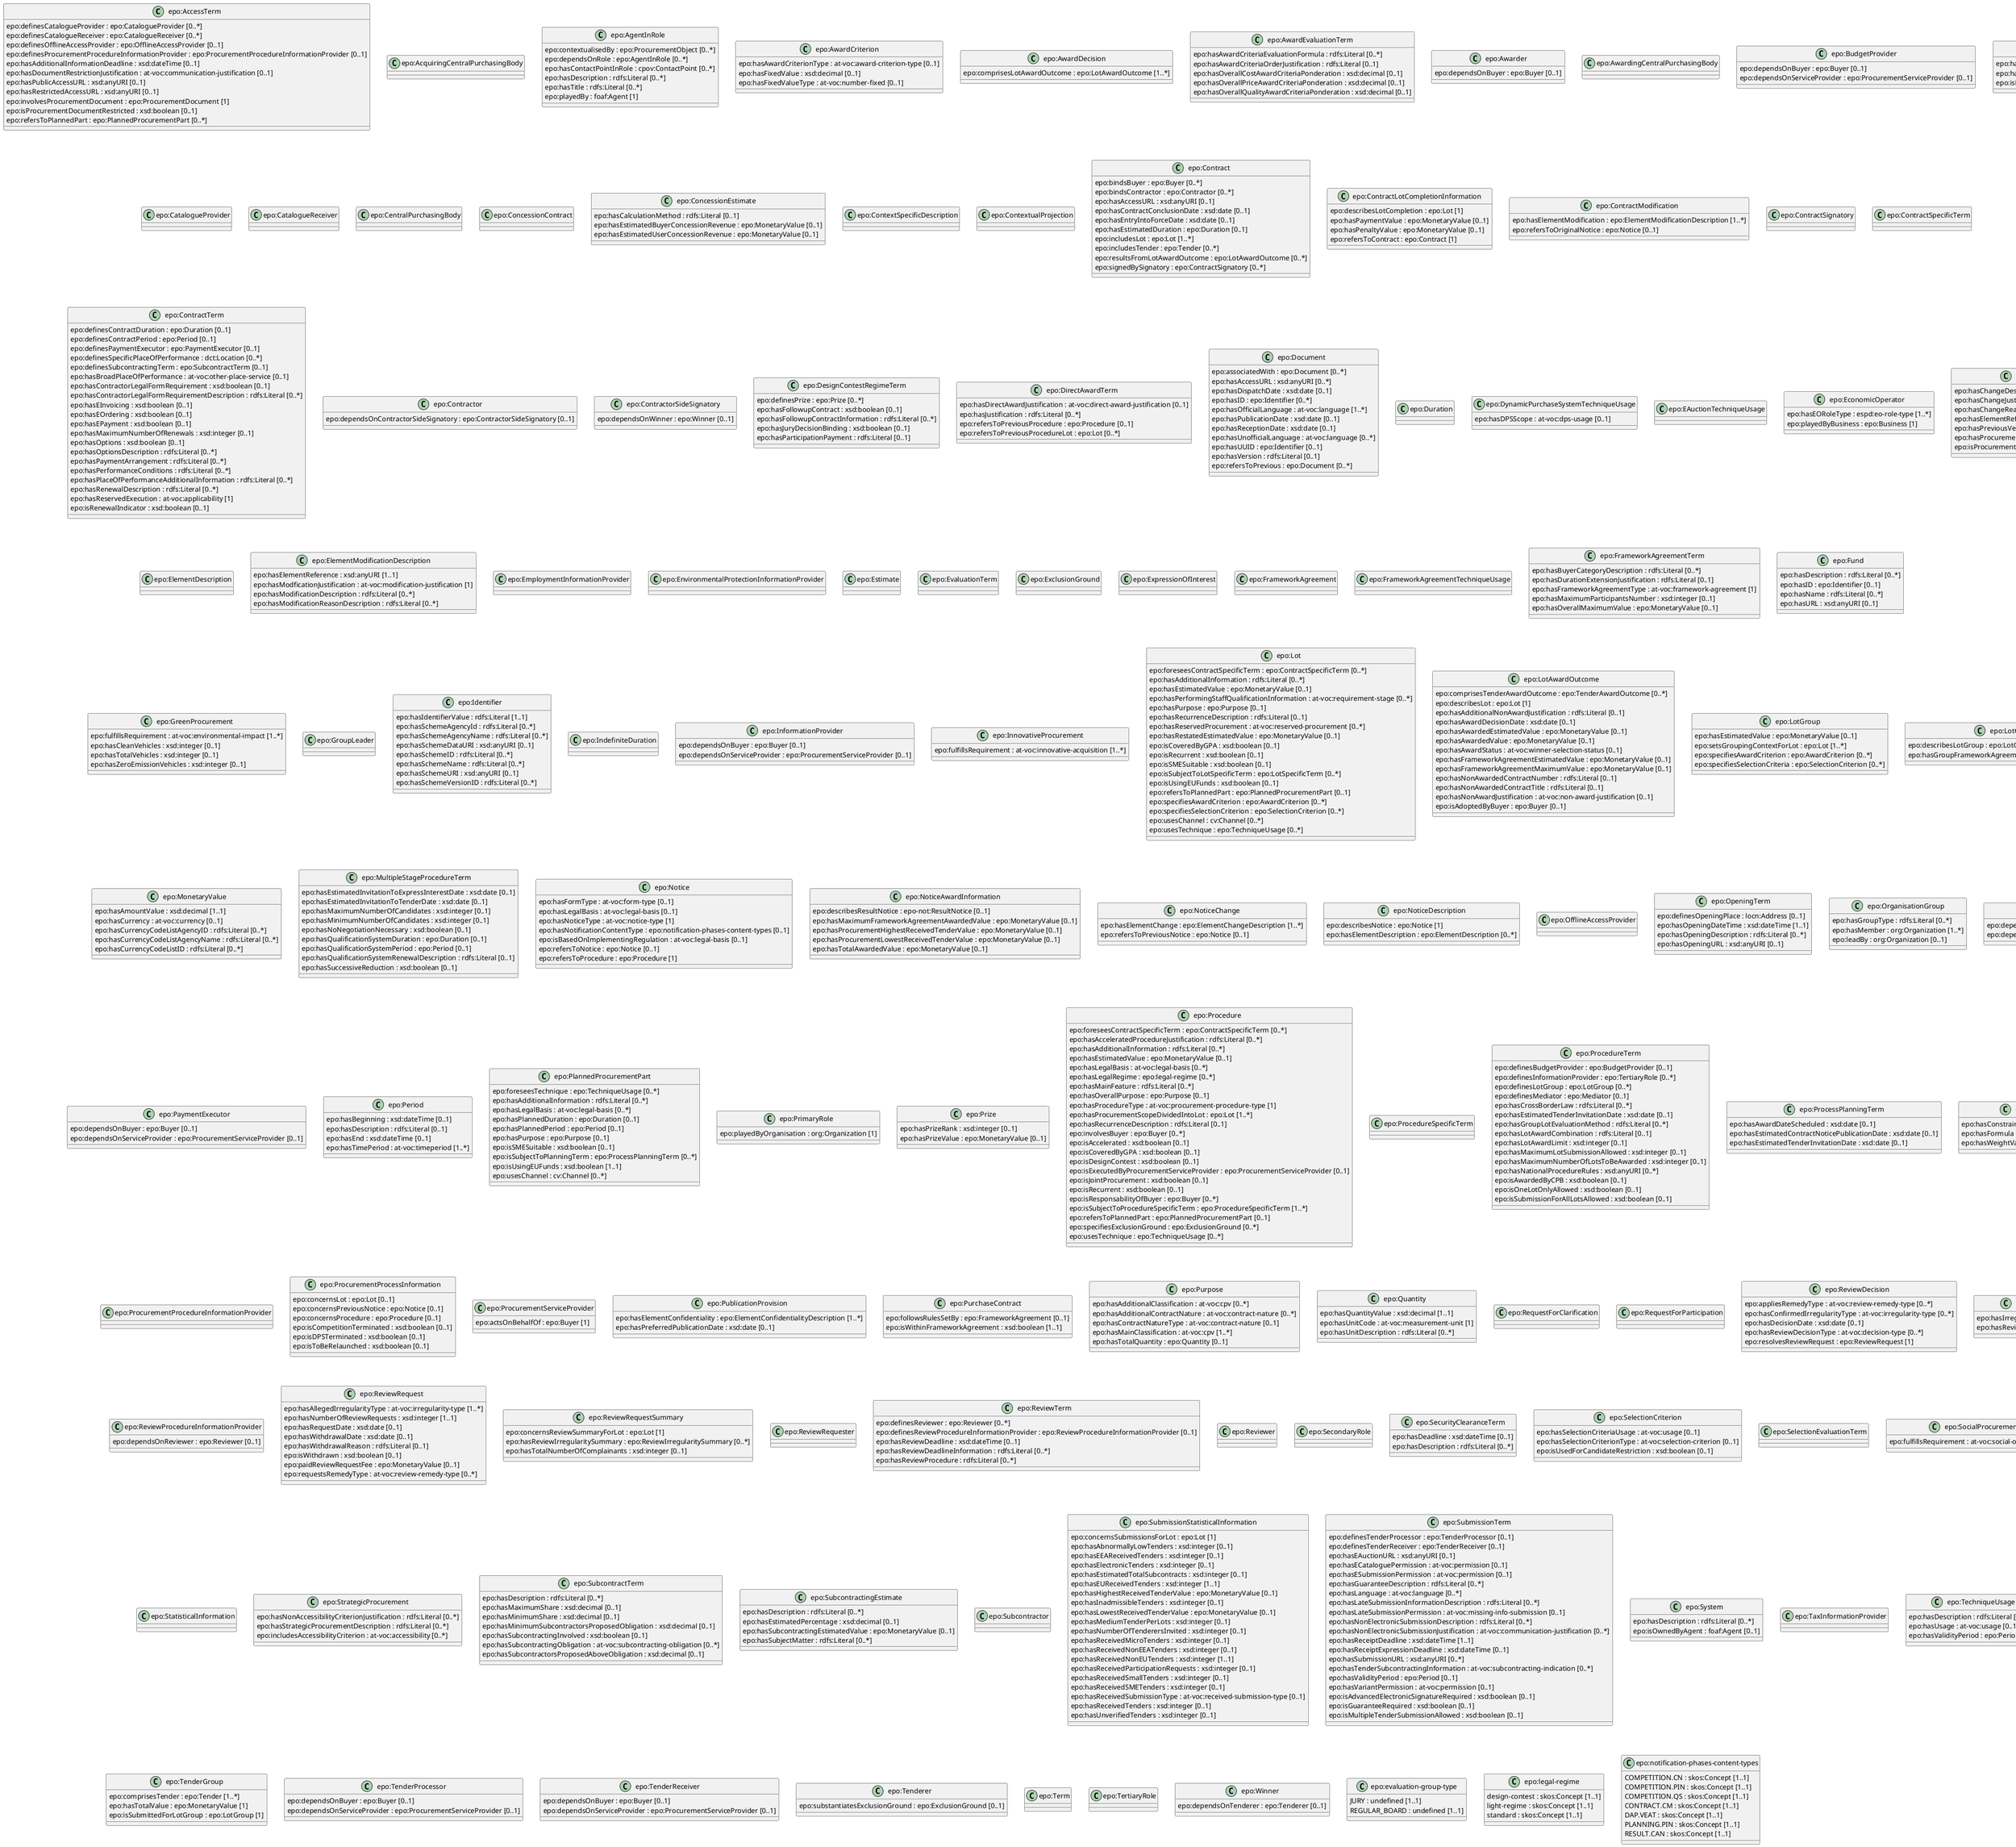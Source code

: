 
@startuml
class "epo:AccessTerm" {
  epo:definesCatalogueProvider : epo:CatalogueProvider [0..*]
  epo:definesCatalogueReceiver : epo:CatalogueReceiver [0..*]
  epo:definesOfflineAccessProvider : epo:OfflineAccessProvider [0..1]
  epo:definesProcurementProcedureInformationProvider : epo:ProcurementProcedureInformationProvider [0..1]
  epo:hasAdditionalInformationDeadline : xsd:dateTime [0..1]
  epo:hasDocumentRestrictionJustification : at-voc:communication-justification [0..1]
  epo:hasPublicAccessURL : xsd:anyURI [0..1]
  epo:hasRestrictedAccessURL : xsd:anyURI [0..1]
  epo:involvesProcurementDocument : epo:ProcurementDocument [1]
  epo:isProcurementDocumentRestricted : xsd:boolean [0..1]
  epo:refersToPlannedPart : epo:PlannedProcurementPart [0..*]
}

class "epo:AcquiringCentralPurchasingBody" {

}

class "epo:AgentInRole" {
  epo:contextualisedBy : epo:ProcurementObject [0..*]
  epo:dependsOnRole : epo:AgentInRole [0..*]
  epo:hasContactPointInRole : cpov:ContactPoint [0..*]
  epo:hasDescription : rdfs:Literal [0..*]
  epo:hasTitle : rdfs:Literal [0..*]
  epo:playedBy : foaf:Agent [1]
}

class "epo:AwardCriterion" {
  epo:hasAwardCriterionType : at-voc:award-criterion-type [0..1]
  epo:hasFixedValue : xsd:decimal [0..1]
  epo:hasFixedValueType : at-voc:number-fixed [0..1]
}

class "epo:AwardDecision" {
  epo:comprisesLotAwardOutcome : epo:LotAwardOutcome [1..*]
}

class "epo:AwardEvaluationTerm" {
  epo:hasAwardCriteriaEvaluationFormula : rdfs:Literal [0..*]
  epo:hasAwardCriteriaOrderJustification : rdfs:Literal [0..1]
  epo:hasOverallCostAwardCriteriaPonderation : xsd:decimal [0..1]
  epo:hasOverallPriceAwardCriteriaPonderation : xsd:decimal [0..1]
  epo:hasOverallQualityAwardCriteriaPonderation : xsd:decimal [0..1]
}

class "epo:Awarder" {
  epo:dependsOnBuyer : epo:Buyer [0..1]
}

class "epo:AwardingCentralPurchasingBody" {

}

class "epo:BudgetProvider" {
  epo:dependsOnBuyer : epo:Buyer [0..1]
  epo:dependsOnServiceProvider : epo:ProcurementServiceProvider [0..1]
}

class "epo:Business" {
  epo:hasBeneficialOwner : cpv:Person [0..*]
  epo:hasBusinessSize : at-voc:economic-operator-size [0..1]
  epo:isListedCompany : xsd:boolean [0..1]
}

class "epo:Buyer" {
  epo:delegatesAncillaryActivitiesTo : epo:ProcurementServiceProvider [0..*]
  epo:hasActivityDescription : rdfs:Literal [0..*]
  epo:hasBuyerProfile : xsd:anyURI [0..1]
  epo:isContractingEntity : xsd:boolean [0..1]
}

class "epo:BuyerSideSignatory" {
  epo:dependsOnBuyer : epo:Awarder [0..1]
}

class "epo:CatalogueProvider" {

}

class "epo:CatalogueReceiver" {

}

class "epo:CentralPurchasingBody" {

}

class "epo:ConcessionContract" {

}

class "epo:ConcessionEstimate" {
  epo:hasCalculationMethod : rdfs:Literal [0..1]
  epo:hasEstimatedBuyerConcessionRevenue : epo:MonetaryValue [0..1]
  epo:hasEstimatedUserConcessionRevenue : epo:MonetaryValue [0..1]
}

class "epo:ContextSpecificDescription" {

}

class "epo:ContextualProjection" {

}

class "epo:Contract" {
  epo:bindsBuyer : epo:Buyer [0..*]
  epo:bindsContractor : epo:Contractor [0..*]
  epo:hasAccessURL : xsd:anyURI [0..1]
  epo:hasContractConclusionDate : xsd:date [0..1]
  epo:hasEntryIntoForceDate : xsd:date [0..1]
  epo:hasEstimatedDuration : epo:Duration [0..1]
  epo:includesLot : epo:Lot [1..*]
  epo:includesTender : epo:Tender [0..*]
  epo:resultsFromLotAwardOutcome : epo:LotAwardOutcome [0..*]
  epo:signedBySignatory : epo:ContractSignatory [0..*]
}

class "epo:ContractLotCompletionInformation" {
  epo:describesLotCompletion : epo:Lot [1]
  epo:hasPaymentValue : epo:MonetaryValue [0..1]
  epo:hasPenaltyValue : epo:MonetaryValue [0..1]
  epo:refersToContract : epo:Contract [1]
}

class "epo:ContractModification" {
  epo:hasElementModification : epo:ElementModificationDescription [1..*]
  epo:refersToOriginalNotice : epo:Notice [0..1]
}

class "epo:ContractSignatory" {

}

class "epo:ContractSpecificTerm" {

}

class "epo:ContractTerm" {
  epo:definesContractDuration : epo:Duration [0..1]
  epo:definesContractPeriod : epo:Period [0..1]
  epo:definesPaymentExecutor : epo:PaymentExecutor [0..1]
  epo:definesSpecificPlaceOfPerformance : dct:Location [0..*]
  epo:definesSubcontractingTerm : epo:SubcontractTerm [0..1]
  epo:hasBroadPlaceOfPerformance : at-voc:other-place-service [0..1]
  epo:hasContractorLegalFormRequirement : xsd:boolean [0..1]
  epo:hasContractorLegalFormRequirementDescription : rdfs:Literal [0..*]
  epo:hasEInvoicing : xsd:boolean [0..1]
  epo:hasEOrdering : xsd:boolean [0..1]
  epo:hasEPayment : xsd:boolean [0..1]
  epo:hasMaximumNumberOfRenewals : xsd:integer [0..1]
  epo:hasOptions : xsd:boolean [0..1]
  epo:hasOptionsDescription : rdfs:Literal [0..*]
  epo:hasPaymentArrangement : rdfs:Literal [0..*]
  epo:hasPerformanceConditions : rdfs:Literal [0..*]
  epo:hasPlaceOfPerformanceAdditionalInformation : rdfs:Literal [0..*]
  epo:hasRenewalDescription : rdfs:Literal [0..*]
  epo:hasReservedExecution : at-voc:applicability [1]
  epo:isRenewalIndicator : xsd:boolean [0..1]
}

class "epo:Contractor" {
  epo:dependsOnContractorSideSignatory : epo:ContractorSideSignatory [0..1]
}

class "epo:ContractorSideSignatory" {
  epo:dependsOnWinner : epo:Winner [0..1]
}

class "epo:DesignContestRegimeTerm" {
  epo:definesPrize : epo:Prize [0..*]
  epo:hasFollowupContract : xsd:boolean [0..1]
  epo:hasFollowupContractInformation : rdfs:Literal [0..*]
  epo:hasJuryDecisionBinding : xsd:boolean [0..1]
  epo:hasParticipationPayment : rdfs:Literal [0..1]
}

class "epo:DirectAwardTerm" {
  epo:hasDirectAwardJustification : at-voc:direct-award-justification [0..1]
  epo:hasJustification : rdfs:Literal [0..*]
  epo:refersToPreviousProcedure : epo:Procedure [0..1]
  epo:refersToPreviousProcedureLot : epo:Lot [0..*]
}

class "epo:Document" {
  epo:associatedWith : epo:Document [0..*]
  epo:hasAccessURL : xsd:anyURI [0..*]
  epo:hasDispatchDate : xsd:date [0..1]
  epo:hasID : epo:Identifier [0..*]
  epo:hasOfficialLanguage : at-voc:language [1..*]
  epo:hasPublicationDate : xsd:date [0..1]
  epo:hasReceptionDate : xsd:date [0..1]
  epo:hasUnofficialLanguage : at-voc:language [0..*]
  epo:hasUUID : epo:Identifier [0..1]
  epo:hasVersion : rdfs:Literal [0..1]
  epo:refersToPrevious : epo:Document [0..*]
}

class "epo:Duration" {

}

class "epo:DynamicPurchaseSystemTechniqueUsage" {
  epo:hasDPSScope : at-voc:dps-usage [0..1]
}

class "epo:EAuctionTechniqueUsage" {

}

class "epo:EconomicOperator" {
  epo:hasEORoleType : espd:eo-role-type [1..*]
  epo:playedByBusiness : epo:Business [1]
}

class "epo:ElementChangeDescription" {
  epo:hasChangeDescription : rdfs:Literal [0..*]
  epo:hasChangeJustification : at-voc:change-corrig-justification [1]
  epo:hasChangeReasonDescription : rdfs:Literal [0..*]
  epo:hasElementReference : xsd:anyURI [1..1]
  epo:hasPreviousVersionOfElementReference : xsd:anyURI [0..1]
  epo:hasProcurementDocumentChangeDate : xsd:date [0..1]
  epo:isProcurementDocumentChanged : xsd:boolean [0..1]
}

class "epo:ElementConfidentialityDescription" {
  epo:hasAccessibilityDate : xsd:date [0..1]
  epo:hasClassReference : xsd:anyURI [1..1]
  epo:hasConfidentialityJustification : rdfs:Literal [0..1]
  epo:hasNonPublicationJustification : at-voc:non-publication-justification [1]
  epo:hasPropertyReference : xsd:anyURI [1..1]
}

class "epo:ElementDescription" {

}

class "epo:ElementModificationDescription" {
  epo:hasElementReference : xsd:anyURI [1..1]
  epo:hasModficationJustification : at-voc:modification-justification [1]
  epo:hasModificationDescription : rdfs:Literal [0..*]
  epo:hasModificationReasonDescription : rdfs:Literal [0..*]
}

class "epo:EmploymentInformationProvider" {

}

class "epo:EnvironmentalProtectionInformationProvider" {

}

class "epo:Estimate" {

}

class "epo:EvaluationTerm" {

}

class "epo:ExclusionGround" {

}

class "epo:ExpressionOfInterest" {

}

class "epo:FrameworkAgreement" {

}

class "epo:FrameworkAgreementTechniqueUsage" {

}

class "epo:FrameworkAgreementTerm" {
  epo:hasBuyerCategoryDescription : rdfs:Literal [0..*]
  epo:hasDurationExtensionJustification : rdfs:Literal [0..1]
  epo:hasFrameworkAgreementType : at-voc:framework-agreement [1]
  epo:hasMaximumParticipantsNumber : xsd:integer [0..1]
  epo:hasOverallMaximumValue : epo:MonetaryValue [0..1]
}

class "epo:Fund" {
  epo:hasDescription : rdfs:Literal [0..*]
  epo:hasID : epo:Identifier [0..1]
  epo:hasName : rdfs:Literal [0..*]
  epo:hasURL : xsd:anyURI [0..1]
}

class "epo:GreenProcurement" {
  epo:fulfillsRequirement : at-voc:environmental-impact [1..*]
  epo:hasCleanVehicles : xsd:integer [0..1]
  epo:hasTotalVehicles : xsd:integer [0..1]
  epo:hasZeroEmissionVehicles : xsd:integer [0..1]
}

class "epo:GroupLeader" {

}

class "epo:Identifier" {
  epo:hasIdentifierValue : rdfs:Literal [1..1]
  epo:hasSchemeAgencyId : rdfs:Literal [0..*]
  epo:hasSchemeAgencyName : rdfs:Literal [0..*]
  epo:hasSchemeDataURI : xsd:anyURI [0..1]
  epo:hasSchemeID : rdfs:Literal [0..*]
  epo:hasSchemeName : rdfs:Literal [0..*]
  epo:hasSchemeURI : xsd:anyURI [0..1]
  epo:hasSchemeVersionID : rdfs:Literal [0..*]
}

class "epo:IndefiniteDuration" {

}

class "epo:InformationProvider" {
  epo:dependsOnBuyer : epo:Buyer [0..1]
  epo:dependsOnServiceProvider : epo:ProcurementServiceProvider [0..1]
}

class "epo:InnovativeProcurement" {
  epo:fulfillsRequirement : at-voc:innovative-acquisition [1..*]
}

class "epo:Lot" {
  epo:foreseesContractSpecificTerm : epo:ContractSpecificTerm [0..*]
  epo:hasAdditionalInformation : rdfs:Literal [0..*]
  epo:hasEstimatedValue : epo:MonetaryValue [0..1]
  epo:hasPerformingStaffQualificationInformation : at-voc:requirement-stage [0..*]
  epo:hasPurpose : epo:Purpose [0..1]
  epo:hasRecurrenceDescription : rdfs:Literal [0..1]
  epo:hasReservedProcurement : at-voc:reserved-procurement [0..*]
  epo:hasRestatedEstimatedValue : epo:MonetaryValue [0..1]
  epo:isCoveredByGPA : xsd:boolean [0..1]
  epo:isRecurrent : xsd:boolean [0..1]
  epo:isSMESuitable : xsd:boolean [0..1]
  epo:isSubjectToLotSpecificTerm : epo:LotSpecificTerm [0..*]
  epo:isUsingEUFunds : xsd:boolean [0..1]
  epo:refersToPlannedPart : epo:PlannedProcurementPart [0..1]
  epo:specifiesAwardCriterion : epo:AwardCriterion [0..*]
  epo:specifiesSelectionCriterion : epo:SelectionCriterion [0..*]
  epo:usesChannel : cv:Channel [0..*]
  epo:usesTechnique : epo:TechniqueUsage [0..*]
}

class "epo:LotAwardOutcome" {
  epo:comprisesTenderAwardOutcome : epo:TenderAwardOutcome [0..*]
  epo:describesLot : epo:Lot [1]
  epo:hasAdditionalNonAwardJustification : rdfs:Literal [0..1]
  epo:hasAwardDecisionDate : xsd:date [0..1]
  epo:hasAwardedEstimatedValue : epo:MonetaryValue [0..1]
  epo:hasAwardedValue : epo:MonetaryValue [0..1]
  epo:hasAwardStatus : at-voc:winner-selection-status [0..1]
  epo:hasFrameworkAgreementEstimatedValue : epo:MonetaryValue [0..1]
  epo:hasFrameworkAgreementMaximumValue : epo:MonetaryValue [0..1]
  epo:hasNonAwardedContractNumber : rdfs:Literal [0..1]
  epo:hasNonAwardedContractTitle : rdfs:Literal [0..1]
  epo:hasNonAwardJustification : at-voc:non-award-justification [0..1]
  epo:isAdoptedByBuyer : epo:Buyer [0..1]
}

class "epo:LotGroup" {
  epo:hasEstimatedValue : epo:MonetaryValue [0..1]
  epo:setsGroupingContextForLot : epo:Lot [1..*]
  epo:specifiesAwardCriterion : epo:AwardCriterion [0..*]
  epo:specifiesSelectionCriteria : epo:SelectionCriterion [0..*]
}

class "epo:LotGroupAwardInformation" {
  epo:describesLotGroup : epo:LotGroup [1]
  epo:hasGroupFrameworkAgreementAwardedValue : epo:MonetaryValue [0..1]
}

class "epo:LotSpecificTerm" {

}

class "epo:Mediator" {

}

class "epo:MonetaryValue" {
  epo:hasAmountValue : xsd:decimal [1..1]
  epo:hasCurrency : at-voc:currency [0..1]
  epo:hasCurrencyCodeListAgencyID : rdfs:Literal [0..*]
  epo:hasCurrencyCodeListAgencyName : rdfs:Literal [0..*]
  epo:hasCurrencyCodeListID : rdfs:Literal [0..*]
}

class "epo:MultipleStageProcedureTerm" {
  epo:hasEstimatedInvitationToExpressInterestDate : xsd:date [0..1]
  epo:hasEstimatedInvitationToTenderDate : xsd:date [0..1]
  epo:hasMaximumNumberOfCandidates : xsd:integer [0..1]
  epo:hasMinimumNumberOfCandidates : xsd:integer [0..1]
  epo:hasNoNegotiationNecessary : xsd:boolean [0..1]
  epo:hasQualificationSystemDuration : epo:Duration [0..1]
  epo:hasQualificationSystemPeriod : epo:Period [0..1]
  epo:hasQualificationSystemRenewalDescription : rdfs:Literal [0..1]
  epo:hasSuccessiveReduction : xsd:boolean [0..1]
}

class "epo:Notice" {
  epo:hasFormType : at-voc:form-type [0..1]
  epo:hasLegalBasis : at-voc:legal-basis [0..1]
  epo:hasNoticeType : at-voc:notice-type [1]
  epo:hasNotificationContentType : epo:notification-phases-content-types [0..1]
  epo:isBasedOnImplementingRegulation : at-voc:legal-basis [0..1]
  epo:refersToNotice : epo:Notice [0..1]
  epo:refersToProcedure : epo:Procedure [1]
}

class "epo:NoticeAwardInformation" {
  epo:describesResultNotice : epo-not:ResultNotice [0..1]
  epo:hasMaximumFrameworkAgreementAwardedValue : epo:MonetaryValue [0..1]
  epo:hasProcurementHighestReceivedTenderValue : epo:MonetaryValue [0..1]
  epo:hasProcurementLowestReceivedTenderValue : epo:MonetaryValue [0..1]
  epo:hasTotalAwardedValue : epo:MonetaryValue [0..1]
}

class "epo:NoticeChange" {
  epo:hasElementChange : epo:ElementChangeDescription [1..*]
  epo:refersToPreviousNotice : epo:Notice [0..1]
}

class "epo:NoticeDescription" {
  epo:describesNotice : epo:Notice [1]
  epo:hasElementDescription : epo:ElementDescription [0..*]
}

class "epo:OfflineAccessProvider" {

}

class "epo:OpeningTerm" {
  epo:definesOpeningPlace : locn:Address [0..1]
  epo:hasOpeningDateTime : xsd:dateTime [1..1]
  epo:hasOpeningDescription : rdfs:Literal [0..*]
  epo:hasOpeningURL : xsd:anyURI [0..1]
}

class "epo:OrganisationGroup" {
  epo:hasGroupType : rdfs:Literal [0..*]
  epo:hasMember : org:Organization [1..*]
  epo:leadBy : org:Organization [0..1]
}

class "epo:ParticipationRequestProcessor" {
  epo:dependsOnBuyer : epo:Buyer [0..1]
  epo:dependsOnServiceProvider : epo:ProcurementServiceProvider [0..1]
}

class "epo:ParticipationRequestReceiver" {
  epo:dependsOnBuyer : epo:Buyer [0..1]
  epo:dependsOnServiceProvider : epo:ProcurementServiceProvider [0..1]
}

class "epo:ParticipationRequestTerm" {
  epo:definesParticipationRequestProcessor : epo:ParticipationRequestProcessor [0..1]
  epo:definesParticipationRequestReceiver : epo:ParticipationRequestReceiver [0..1]
}

class "epo:PaymentExecutor" {
  epo:dependsOnBuyer : epo:Buyer [0..1]
  epo:dependsOnServiceProvider : epo:ProcurementServiceProvider [0..1]
}

class "epo:Period" {
  epo:hasBeginning : xsd:dateTime [0..1]
  epo:hasDescription : rdfs:Literal [0..1]
  epo:hasEnd : xsd:dateTime [0..1]
  epo:hasTimePeriod : at-voc:timeperiod [1..*]
}

class "epo:PlannedProcurementPart" {
  epo:foreseesTechnique : epo:TechniqueUsage [0..*]
  epo:hasAdditionalInformation : rdfs:Literal [0..*]
  epo:hasLegalBasis : at-voc:legal-basis [0..*]
  epo:hasPlannedDuration : epo:Duration [0..1]
  epo:hasPlannedPeriod : epo:Period [0..1]
  epo:hasPurpose : epo:Purpose [0..1]
  epo:isSMESuitable : xsd:boolean [0..1]
  epo:isSubjectToPlanningTerm : epo:ProcessPlanningTerm [0..*]
  epo:isUsingEUFunds : xsd:boolean [1..1]
  epo:usesChannel : cv:Channel [0..*]
}

class "epo:PrimaryRole" {
  epo:playedByOrganisation : org:Organization [1]
}

class "epo:Prize" {
  epo:hasPrizeRank : xsd:integer [0..1]
  epo:hasPrizeValue : epo:MonetaryValue [0..1]
}

class "epo:Procedure" {
  epo:foreseesContractSpecificTerm : epo:ContractSpecificTerm [0..*]
  epo:hasAcceleratedProcedureJustification : rdfs:Literal [0..*]
  epo:hasAdditionalInformation : rdfs:Literal [0..*]
  epo:hasEstimatedValue : epo:MonetaryValue [0..1]
  epo:hasLegalBasis : at-voc:legal-basis [0..*]
  epo:hasLegalRegime : epo:legal-regime [0..*]
  epo:hasMainFeature : rdfs:Literal [0..*]
  epo:hasOverallPurpose : epo:Purpose [0..1]
  epo:hasProcedureType : at-voc:procurement-procedure-type [1]
  epo:hasProcurementScopeDividedIntoLot : epo:Lot [1..*]
  epo:hasRecurrenceDescription : rdfs:Literal [0..1]
  epo:involvesBuyer : epo:Buyer [0..*]
  epo:isAccelerated : xsd:boolean [0..1]
  epo:isCoveredByGPA : xsd:boolean [0..1]
  epo:isDesignContest : xsd:boolean [0..1]
  epo:isExecutedByProcurementServiceProvider : epo:ProcurementServiceProvider [0..1]
  epo:isJointProcurement : xsd:boolean [0..1]
  epo:isRecurrent : xsd:boolean [0..1]
  epo:isResponsabilityOfBuyer : epo:Buyer [0..*]
  epo:isSubjectToProcedureSpecificTerm : epo:ProcedureSpecificTerm [1..*]
  epo:refersToPlannedPart : epo:PlannedProcurementPart [0..1]
  epo:specifiesExclusionGround : epo:ExclusionGround [0..*]
  epo:usesTechnique : epo:TechniqueUsage [0..*]
}

class "epo:ProcedureSpecificTerm" {

}

class "epo:ProcedureTerm" {
  epo:definesBudgetProvider : epo:BudgetProvider [0..1]
  epo:definesInformationProvider : epo:TertiaryRole [0..*]
  epo:definesLotGroup : epo:LotGroup [0..*]
  epo:definesMediator : epo:Mediator [0..1]
  epo:hasCrossBorderLaw : rdfs:Literal [0..*]
  epo:hasEstimatedTenderInvitationDate : xsd:date [0..1]
  epo:hasGroupLotEvaluationMethod : rdfs:Literal [0..*]
  epo:hasLotAwardCombination : rdfs:Literal [0..1]
  epo:hasLotAwardLimit : xsd:integer [0..1]
  epo:hasMaximumLotSubmissionAllowed : xsd:integer [0..1]
  epo:hasMaximumNumberOfLotsToBeAwarded : xsd:integer [0..1]
  epo:hasNationalProcedureRules : xsd:anyURI [0..*]
  epo:isAwardedByCPB : xsd:boolean [0..1]
  epo:isOneLotOnlyAllowed : xsd:boolean [0..1]
  epo:isSubmissionForAllLotsAllowed : xsd:boolean [0..1]
}

class "epo:ProcessPlanningTerm" {
  epo:hasAwardDateScheduled : xsd:date [0..1]
  epo:hasEstimatedContractNoticePublicationDate : xsd:date [0..1]
  epo:hasEstimatedTenderInvitationDate : xsd:date [0..1]
}

class "epo:ProcurementCriterion" {
  epo:hasConstraint : cccev:Constraint [0..*]
  epo:hasFormula : rdfs:Literal [0..1]
  epo:hasWeightValueType : at-voc:number-weight [0..1]
}

class "epo:ProcurementDocument" {

}

class "epo:ProcurementObject" {
  epo:fulfillsStrategicProcurement : epo:StrategicProcurement [0..*]
  epo:hasDescription : rdfs:Literal [0..*]
  epo:hasID : epo:Identifier [1]
  epo:hasTitle : rdfs:Literal [0..*]
  epo:isFundedBy : epo:Fund [0..*]
  epo:isSubjectToTerm : epo:Term [0..*]
}

class "epo:ProcurementProcedureInformationProvider" {

}

class "epo:ProcurementProcessInformation" {
  epo:concernsLot : epo:Lot [0..1]
  epo:concernsPreviousNotice : epo:Notice [0..1]
  epo:concernsProcedure : epo:Procedure [0..1]
  epo:isCompetitionTerminated : xsd:boolean [0..1]
  epo:isDPSTerminated : xsd:boolean [0..1]
  epo:isToBeRelaunched : xsd:boolean [0..1]
}

class "epo:ProcurementServiceProvider" {
  epo:actsOnBehalfOf : epo:Buyer [1]
}

class "epo:PublicationProvision" {
  epo:hasElementConfidentiality : epo:ElementConfidentialityDescription [1..*]
  epo:hasPreferredPublicationDate : xsd:date [0..1]
}

class "epo:PurchaseContract" {
  epo:followsRulesSetBy : epo:FrameworkAgreement [0..1]
  epo:isWithinFrameworkAgreement : xsd:boolean [1..1]
}

class "epo:Purpose" {
  epo:hasAdditionalClassification : at-voc:cpv [0..*]
  epo:hasAdditionalContractNature : at-voc:contract-nature [0..*]
  epo:hasContractNatureType : at-voc:contract-nature [0..1]
  epo:hasMainClassification : at-voc:cpv [1..*]
  epo:hasTotalQuantity : epo:Quantity [0..1]
}

class "epo:Quantity" {
  epo:hasQuantityValue : xsd:decimal [1..1]
  epo:hasUnitCode : at-voc:measurement-unit [1]
  epo:hasUnitDescription : rdfs:Literal [0..*]
}

class "epo:RequestForClarification" {

}

class "epo:RequestForParticipation" {

}

class "epo:ReviewDecision" {
  epo:appliesRemedyType : at-voc:review-remedy-type [0..*]
  epo:hasConfirmedIrregularityType : at-voc:irregularity-type [0..*]
  epo:hasDecisionDate : xsd:date [0..1]
  epo:hasReviewDecisionType : at-voc:decision-type [0..*]
  epo:resolvesReviewRequest : epo:ReviewRequest [1]
}

class "epo:ReviewIrregularitySummary" {
  epo:hasIrregularityType : at-voc:irregularity-type [1]
  epo:hasReviewIrregularityCount : xsd:integer [1..1]
}

class "epo:ReviewObject" {
  epo:hasElementReference : xsd:anyURI [0..*]
  epo:hasRemedyValue : epo:MonetaryValue [0..1]
  epo:hasReviewURL : xsd:anyURI [0..1]
  epo:refersToPreviousReview : epo:ReviewObject [0..1]
}

class "epo:ReviewProcedureInformationProvider" {
  epo:dependsOnReviewer : epo:Reviewer [0..1]
}

class "epo:ReviewRequest" {
  epo:hasAllegedIrregularityType : at-voc:irregularity-type [1..*]
  epo:hasNumberOfReviewRequests : xsd:integer [1..1]
  epo:hasRequestDate : xsd:date [0..1]
  epo:hasWithdrawalDate : xsd:date [0..1]
  epo:hasWithdrawalReason : rdfs:Literal [0..1]
  epo:isWithdrawn : xsd:boolean [0..1]
  epo:paidReviewRequestFee : epo:MonetaryValue [0..1]
  epo:requestsRemedyType : at-voc:review-remedy-type [0..*]
}

class "epo:ReviewRequestSummary" {
  epo:concernsReviewSummaryForLot : epo:Lot [1]
  epo:hasReviewIrregularitySummary : epo:ReviewIrregularitySummary [0..*]
  epo:hasTotalNumberOfComplainants : xsd:integer [0..1]
}

class "epo:ReviewRequester" {

}

class "epo:ReviewTerm" {
  epo:definesReviewer : epo:Reviewer [0..*]
  epo:definesReviewProcedureInformationProvider : epo:ReviewProcedureInformationProvider [0..1]
  epo:hasReviewDeadline : xsd:dateTime [0..1]
  epo:hasReviewDeadlineInformation : rdfs:Literal [0..*]
  epo:hasReviewProcedure : rdfs:Literal [0..*]
}

class "epo:Reviewer" {

}

class "epo:SecondaryRole" {

}

class "epo:SecurityClearanceTerm" {
  epo:hasDeadline : xsd:dateTime [0..1]
  epo:hasDescription : rdfs:Literal [0..*]
}

class "epo:SelectionCriterion" {
  epo:hasSelectionCriteriaUsage : at-voc:usage [0..1]
  epo:hasSelectionCriterionType : at-voc:selection-criterion [0..1]
  epo:isUsedForCandidateRestriction : xsd:boolean [0..1]
}

class "epo:SelectionEvaluationTerm" {

}

class "epo:SocialProcurement" {
  epo:fulfillsRequirement : at-voc:social-objective [1..*]
}

class "epo:SpecificDuration" {
  time:numericDuration : xsd:decimal [1..1]
  time:unitType : time:TemporalUnit [1]
}

class "epo:StatisticalInformation" {

}

class "epo:StrategicProcurement" {
  epo:hasNonAccessibilityCriterionJustification : rdfs:Literal [0..*]
  epo:hasStrategicProcurementDescription : rdfs:Literal [0..*]
  epo:includesAccessibilityCriterion : at-voc:accessibility [0..*]
}

class "epo:SubcontractTerm" {
  epo:hasDescription : rdfs:Literal [0..*]
  epo:hasMaximumShare : xsd:decimal [0..1]
  epo:hasMinimumShare : xsd:decimal [0..1]
  epo:hasMinimumSubcontractorsProposedObligation : xsd:decimal [0..1]
  epo:hasSubcontractingInvolved : xsd:boolean [0..1]
  epo:hasSubcontractingObligation : at-voc:subcontracting-obligation [0..*]
  epo:hasSubcontractorsProposedAboveObligation : xsd:decimal [0..1]
}

class "epo:SubcontractingEstimate" {
  epo:hasDescription : rdfs:Literal [0..*]
  epo:hasEstimatedPercentage : xsd:decimal [0..1]
  epo:hasSubcontractingEstimatedValue : epo:MonetaryValue [0..1]
  epo:hasSubjectMatter : rdfs:Literal [0..*]
}

class "epo:Subcontractor" {

}

class "epo:SubmissionStatisticalInformation" {
  epo:concernsSubmissionsForLot : epo:Lot [1]
  epo:hasAbnormallyLowTenders : xsd:integer [0..1]
  epo:hasEEAReceivedTenders : xsd:integer [0..1]
  epo:hasElectronicTenders : xsd:integer [0..1]
  epo:hasEstimatedTotalSubcontracts : xsd:integer [0..1]
  epo:hasEUReceivedTenders : xsd:integer [1..1]
  epo:hasHighestReceivedTenderValue : epo:MonetaryValue [0..1]
  epo:hasInadmissibleTenders : xsd:integer [0..1]
  epo:hasLowestReceivedTenderValue : epo:MonetaryValue [0..1]
  epo:hasMediumTenderPerLots : xsd:integer [0..1]
  epo:hasNumberOfTenderersInvited : xsd:integer [0..1]
  epo:hasReceivedMicroTenders : xsd:integer [0..1]
  epo:hasReceivedNonEEATenders : xsd:integer [0..1]
  epo:hasReceivedNonEUTenders : xsd:integer [1..1]
  epo:hasReceivedParticipationRequests : xsd:integer [0..1]
  epo:hasReceivedSmallTenders : xsd:integer [0..1]
  epo:hasReceivedSMETenders : xsd:integer [0..1]
  epo:hasReceivedSubmissionType : at-voc:received-submission-type [0..1]
  epo:hasReceivedTenders : xsd:integer [0..1]
  epo:hasUnverifiedTenders : xsd:integer [0..1]
}

class "epo:SubmissionTerm" {
  epo:definesTenderProcessor : epo:TenderProcessor [0..1]
  epo:definesTenderReceiver : epo:TenderReceiver [0..1]
  epo:hasEAuctionURL : xsd:anyURI [0..1]
  epo:hasECataloguePermission : at-voc:permission [0..1]
  epo:hasESubmissionPermission : at-voc:permission [0..1]
  epo:hasGuaranteeDescription : rdfs:Literal [0..*]
  epo:hasLanguage : at-voc:language [0..*]
  epo:hasLateSubmissionInformationDescription : rdfs:Literal [0..*]
  epo:hasLateSubmissionPermission : at-voc:missing-info-submission [0..1]
  epo:hasNonElectronicSubmissionDescription : rdfs:Literal [0..*]
  epo:hasNonElectronicSubmissionJustification : at-voc:communication-justification [0..*]
  epo:hasReceiptDeadline : xsd:dateTime [1..1]
  epo:hasReceiptExpressionDeadline : xsd:dateTime [0..1]
  epo:hasSubmissionURL : xsd:anyURI [0..*]
  epo:hasTenderSubcontractingInformation : at-voc:subcontracting-indication [0..*]
  epo:hasValidityPeriod : epo:Period [0..1]
  epo:hasVariantPermission : at-voc:permission [0..1]
  epo:isAdvancedElectronicSignatureRequired : xsd:boolean [0..1]
  epo:isGuaranteeRequired : xsd:boolean [0..1]
  epo:isMultipleTenderSubmissionAllowed : xsd:boolean [0..1]
}

class "epo:System" {
  epo:hasDescription : rdfs:Literal [0..*]
  epo:isOwnedByAgent : foaf:Agent [0..1]
}

class "epo:TaxInformationProvider" {

}

class "epo:TechniqueUsage" {
  epo:hasDescription : rdfs:Literal [0..*]
  epo:hasUsage : at-voc:usage [0..1]
  epo:hasValidityPeriod : epo:Period [0..1]
}

class "epo:Tender" {
  epo:foreseesConcession : epo:ConcessionEstimate [0..1]
  epo:foreseesSubcontracting : epo:SubcontractingEstimate [0..*]
  epo:hasElectronicSubmission : xsd:boolean [0..1]
  epo:hasFinancialOfferValue : epo:MonetaryValue [0..1]
  epo:hasItemCountryOfOrigin : at-voc:country [0..*]
  epo:isSubjectToGrouping : epo:LotGroup [0..1]
  epo:isSubmitedBy : epo:Tenderer [0..1]
  epo:isSubmittedForLot : epo:Lot [1]
  epo:isVariant : xsd:boolean [0..1]
  epo:specifiesSubcontractors : epo:Subcontractor [0..*]
}

class "epo:TenderAwardOutcome" {
  epo:awardsLotToWinner : epo:Winner [0..1]
  epo:describesTender : epo:Tender [1]
  epo:hasAwardRank : xsd:integer [0..1]
}

class "epo:TenderGroup" {
  epo:comprisesTender : epo:Tender [1..*]
  epo:hasTotalValue : epo:MonetaryValue [1]
  epo:isSubmittedForLotGroup : epo:LotGroup [1]
}

class "epo:TenderProcessor" {
  epo:dependsOnBuyer : epo:Buyer [0..1]
  epo:dependsOnServiceProvider : epo:ProcurementServiceProvider [0..1]
}

class "epo:TenderReceiver" {
  epo:dependsOnBuyer : epo:Buyer [0..1]
  epo:dependsOnServiceProvider : epo:ProcurementServiceProvider [0..1]
}

class "epo:Tenderer" {
  epo:substantiatesExclusionGround : epo:ExclusionGround [0..1]
}

class "epo:Term" {

}

class "epo:TertiaryRole" {

}

class "epo:Winner" {
  epo:dependsOnTenderer : epo:Tenderer [0..1]
}

class "epo:evaluation-group-type" {
  JURY : undefined [1..1]
  REGULAR_BOARD : undefined [1..1]
}

class "epo:legal-regime" {
  design-contest : skos:Concept [1..1]
  light-regime : skos:Concept [1..1]
  standard : skos:Concept [1..1]
}

class "epo:notification-phases-content-types" {
  COMPETITION.CN : skos:Concept [1..1]
  COMPETITION.PIN : skos:Concept [1..1]
  COMPETITION.QS : skos:Concept [1..1]
  CONTRACT.CM : skos:Concept [1..1]
  DAP.VEAT : skos:Concept [1..1]
  PLANNING.PIN : skos:Concept [1..1]
  RESULT.CAN : skos:Concept [1..1]
}

@enduml
